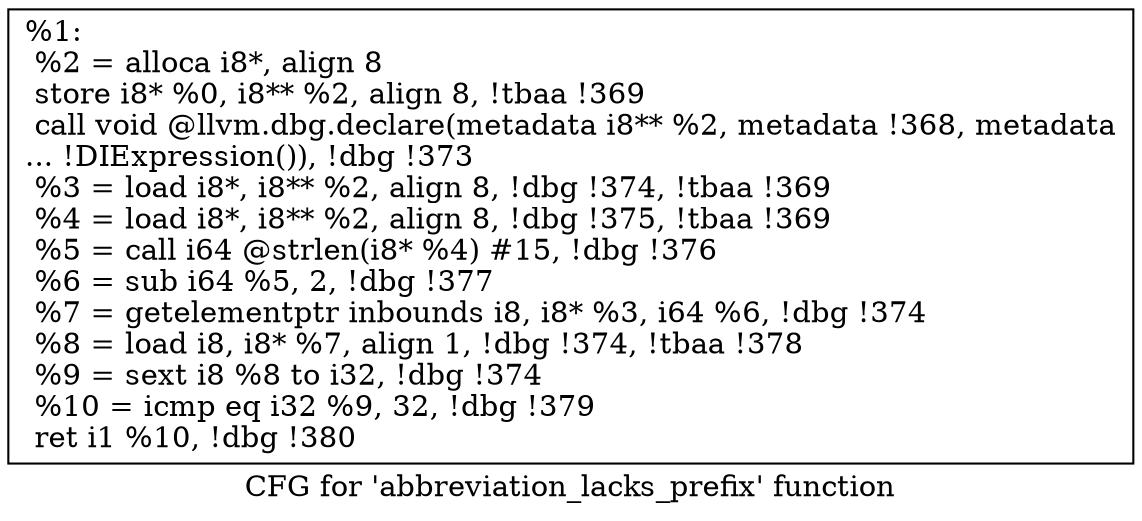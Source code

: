 digraph "CFG for 'abbreviation_lacks_prefix' function" {
	label="CFG for 'abbreviation_lacks_prefix' function";

	Node0x1ddb0f0 [shape=record,label="{%1:\l  %2 = alloca i8*, align 8\l  store i8* %0, i8** %2, align 8, !tbaa !369\l  call void @llvm.dbg.declare(metadata i8** %2, metadata !368, metadata\l... !DIExpression()), !dbg !373\l  %3 = load i8*, i8** %2, align 8, !dbg !374, !tbaa !369\l  %4 = load i8*, i8** %2, align 8, !dbg !375, !tbaa !369\l  %5 = call i64 @strlen(i8* %4) #15, !dbg !376\l  %6 = sub i64 %5, 2, !dbg !377\l  %7 = getelementptr inbounds i8, i8* %3, i64 %6, !dbg !374\l  %8 = load i8, i8* %7, align 1, !dbg !374, !tbaa !378\l  %9 = sext i8 %8 to i32, !dbg !374\l  %10 = icmp eq i32 %9, 32, !dbg !379\l  ret i1 %10, !dbg !380\l}"];
}
